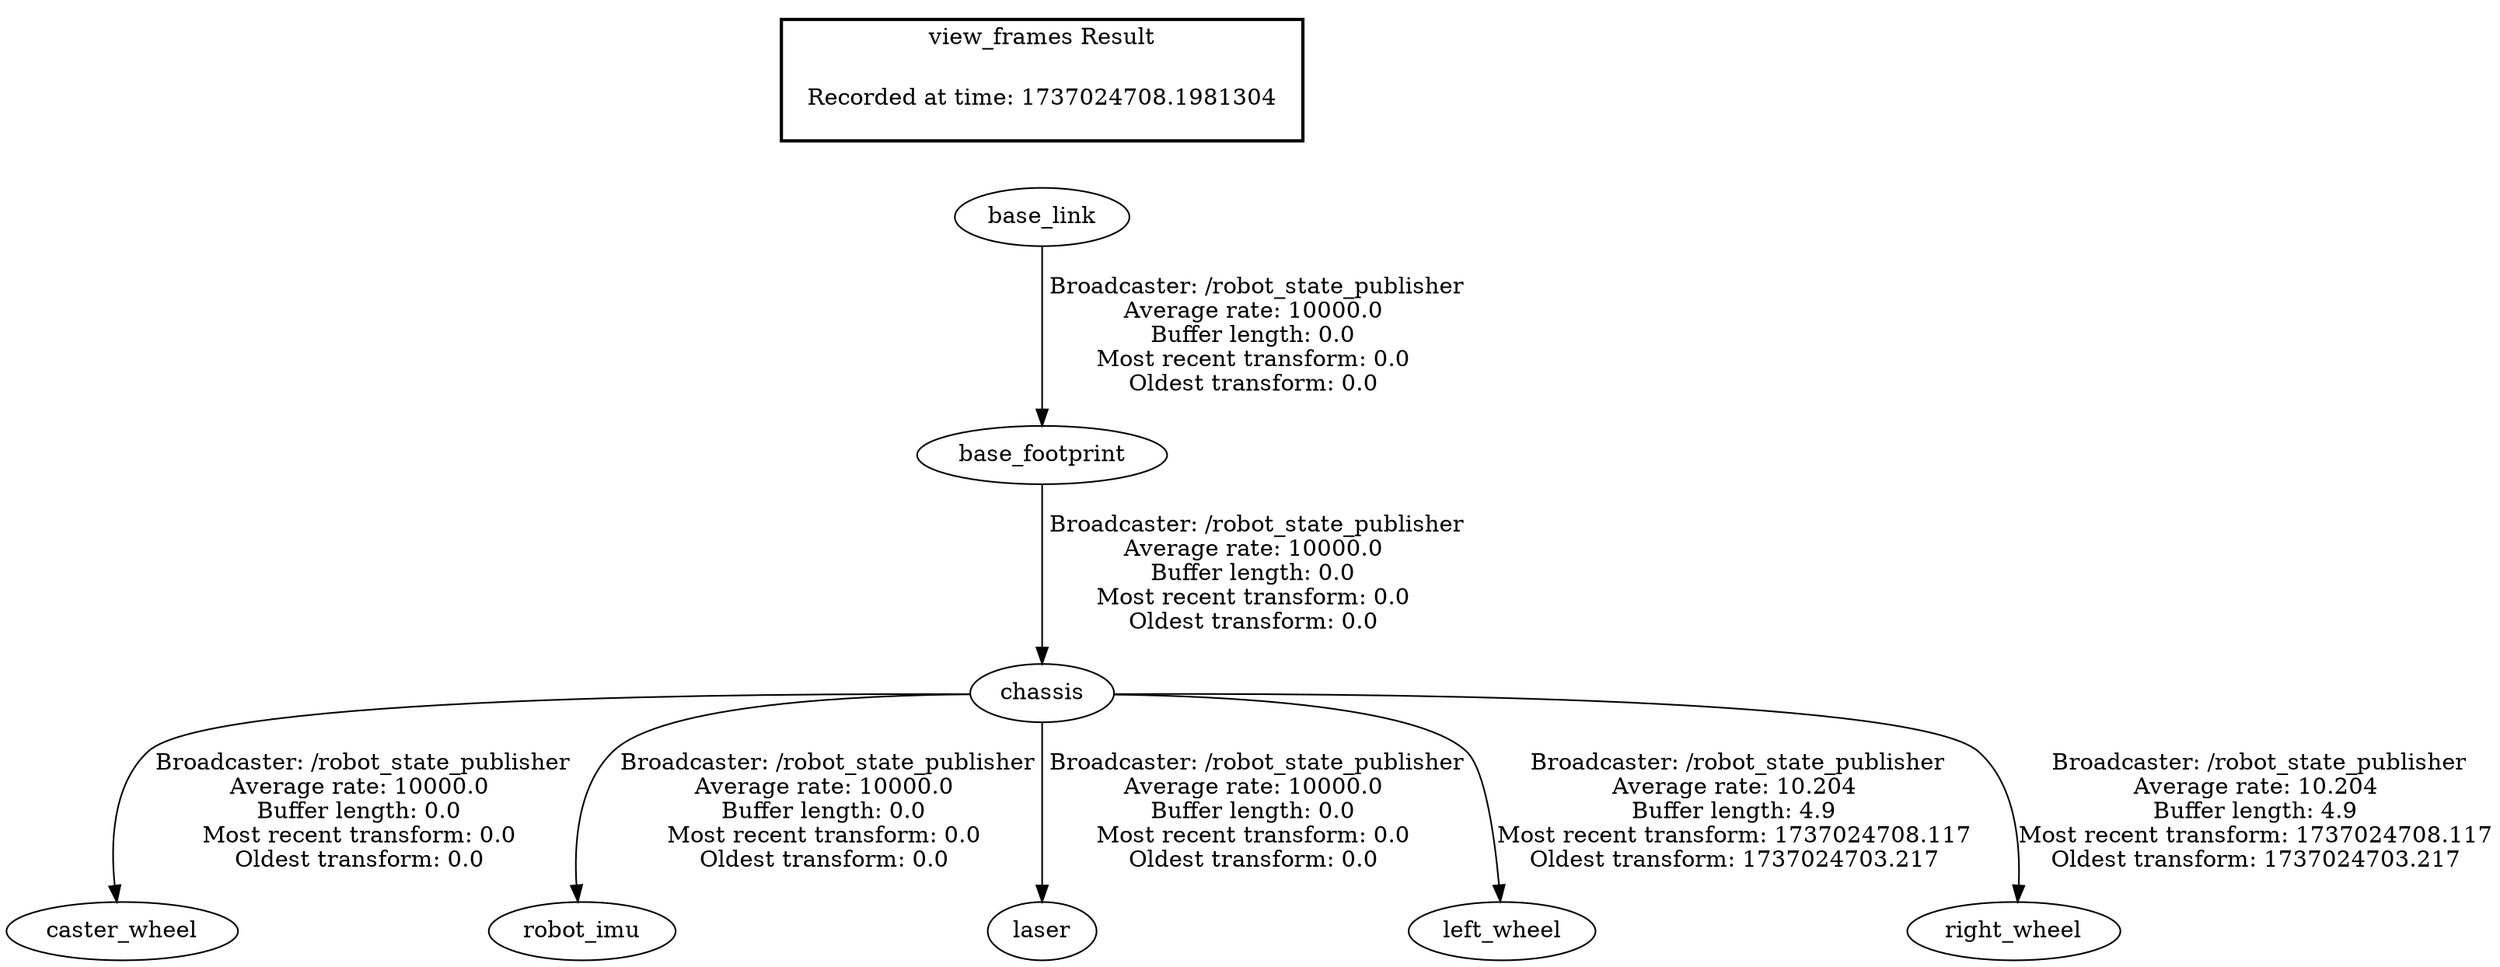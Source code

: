 digraph G {
"base_link" -> "base_footprint"[label=" Broadcaster: /robot_state_publisher\nAverage rate: 10000.0\nBuffer length: 0.0\nMost recent transform: 0.0\nOldest transform: 0.0\n"];
"chassis" -> "caster_wheel"[label=" Broadcaster: /robot_state_publisher\nAverage rate: 10000.0\nBuffer length: 0.0\nMost recent transform: 0.0\nOldest transform: 0.0\n"];
"base_footprint" -> "chassis"[label=" Broadcaster: /robot_state_publisher\nAverage rate: 10000.0\nBuffer length: 0.0\nMost recent transform: 0.0\nOldest transform: 0.0\n"];
"chassis" -> "robot_imu"[label=" Broadcaster: /robot_state_publisher\nAverage rate: 10000.0\nBuffer length: 0.0\nMost recent transform: 0.0\nOldest transform: 0.0\n"];
"chassis" -> "laser"[label=" Broadcaster: /robot_state_publisher\nAverage rate: 10000.0\nBuffer length: 0.0\nMost recent transform: 0.0\nOldest transform: 0.0\n"];
"chassis" -> "left_wheel"[label=" Broadcaster: /robot_state_publisher\nAverage rate: 10.204\nBuffer length: 4.9\nMost recent transform: 1737024708.117\nOldest transform: 1737024703.217\n"];
"chassis" -> "right_wheel"[label=" Broadcaster: /robot_state_publisher\nAverage rate: 10.204\nBuffer length: 4.9\nMost recent transform: 1737024708.117\nOldest transform: 1737024703.217\n"];
edge [style=invis];
 subgraph cluster_legend { style=bold; color=black; label ="view_frames Result";
"Recorded at time: 1737024708.1981304"[ shape=plaintext ] ;
}->"base_link";
}